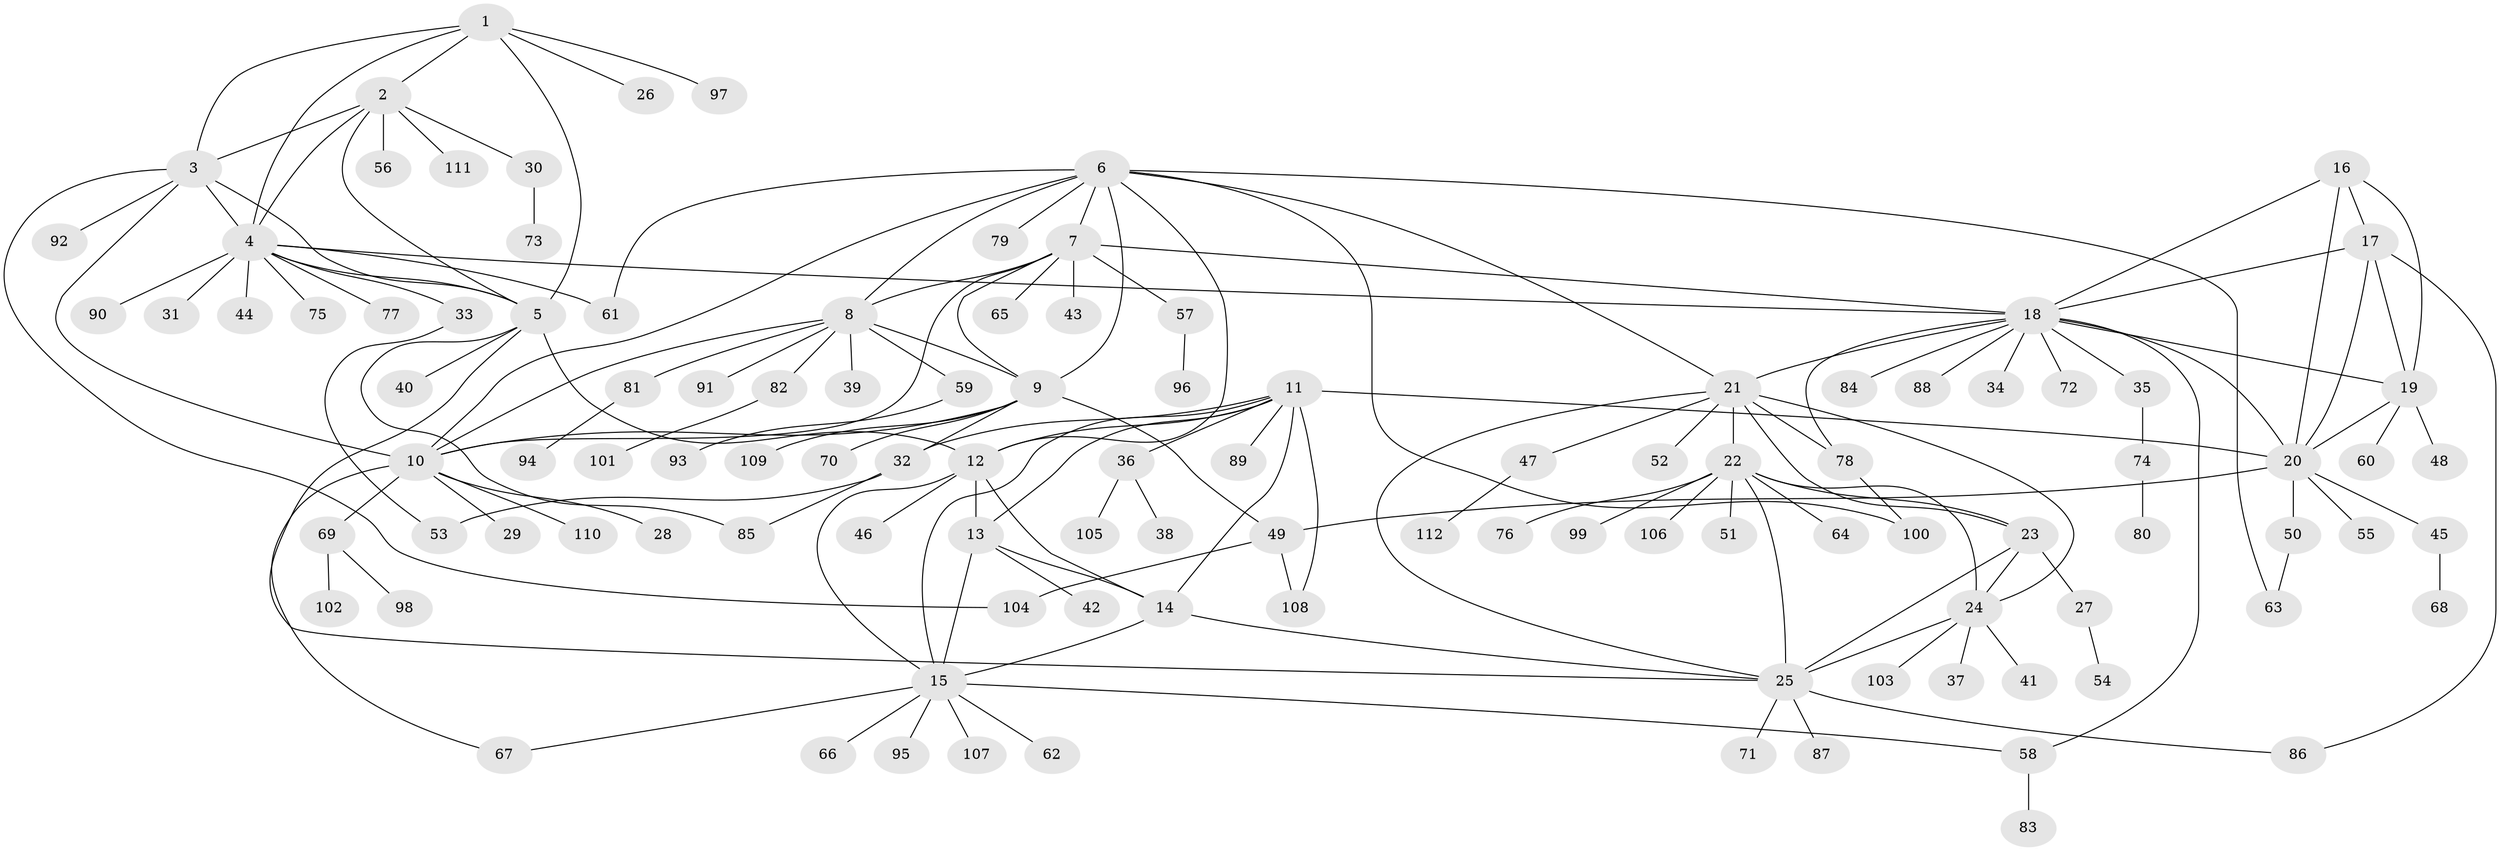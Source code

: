 // Generated by graph-tools (version 1.1) at 2025/55/03/09/25 04:55:27]
// undirected, 112 vertices, 160 edges
graph export_dot {
graph [start="1"]
  node [color=gray90,style=filled];
  1;
  2;
  3;
  4;
  5;
  6;
  7;
  8;
  9;
  10;
  11;
  12;
  13;
  14;
  15;
  16;
  17;
  18;
  19;
  20;
  21;
  22;
  23;
  24;
  25;
  26;
  27;
  28;
  29;
  30;
  31;
  32;
  33;
  34;
  35;
  36;
  37;
  38;
  39;
  40;
  41;
  42;
  43;
  44;
  45;
  46;
  47;
  48;
  49;
  50;
  51;
  52;
  53;
  54;
  55;
  56;
  57;
  58;
  59;
  60;
  61;
  62;
  63;
  64;
  65;
  66;
  67;
  68;
  69;
  70;
  71;
  72;
  73;
  74;
  75;
  76;
  77;
  78;
  79;
  80;
  81;
  82;
  83;
  84;
  85;
  86;
  87;
  88;
  89;
  90;
  91;
  92;
  93;
  94;
  95;
  96;
  97;
  98;
  99;
  100;
  101;
  102;
  103;
  104;
  105;
  106;
  107;
  108;
  109;
  110;
  111;
  112;
  1 -- 2;
  1 -- 3;
  1 -- 4;
  1 -- 5;
  1 -- 26;
  1 -- 97;
  2 -- 3;
  2 -- 4;
  2 -- 5;
  2 -- 30;
  2 -- 56;
  2 -- 111;
  3 -- 4;
  3 -- 5;
  3 -- 10;
  3 -- 92;
  3 -- 104;
  4 -- 5;
  4 -- 18;
  4 -- 31;
  4 -- 33;
  4 -- 44;
  4 -- 61;
  4 -- 75;
  4 -- 77;
  4 -- 90;
  5 -- 12;
  5 -- 25;
  5 -- 40;
  5 -- 85;
  6 -- 7;
  6 -- 8;
  6 -- 9;
  6 -- 10;
  6 -- 12;
  6 -- 21;
  6 -- 61;
  6 -- 63;
  6 -- 79;
  6 -- 100;
  7 -- 8;
  7 -- 9;
  7 -- 10;
  7 -- 18;
  7 -- 43;
  7 -- 57;
  7 -- 65;
  8 -- 9;
  8 -- 10;
  8 -- 39;
  8 -- 59;
  8 -- 81;
  8 -- 82;
  8 -- 91;
  9 -- 10;
  9 -- 32;
  9 -- 49;
  9 -- 70;
  9 -- 109;
  10 -- 28;
  10 -- 29;
  10 -- 67;
  10 -- 69;
  10 -- 110;
  11 -- 12;
  11 -- 13;
  11 -- 14;
  11 -- 15;
  11 -- 20;
  11 -- 32;
  11 -- 36;
  11 -- 89;
  11 -- 108;
  12 -- 13;
  12 -- 14;
  12 -- 15;
  12 -- 46;
  13 -- 14;
  13 -- 15;
  13 -- 42;
  14 -- 15;
  14 -- 25;
  15 -- 58;
  15 -- 62;
  15 -- 66;
  15 -- 67;
  15 -- 95;
  15 -- 107;
  16 -- 17;
  16 -- 18;
  16 -- 19;
  16 -- 20;
  17 -- 18;
  17 -- 19;
  17 -- 20;
  17 -- 86;
  18 -- 19;
  18 -- 20;
  18 -- 21;
  18 -- 34;
  18 -- 35;
  18 -- 58;
  18 -- 72;
  18 -- 78;
  18 -- 84;
  18 -- 88;
  19 -- 20;
  19 -- 48;
  19 -- 60;
  20 -- 45;
  20 -- 49;
  20 -- 50;
  20 -- 55;
  21 -- 22;
  21 -- 23;
  21 -- 24;
  21 -- 25;
  21 -- 47;
  21 -- 52;
  21 -- 78;
  22 -- 23;
  22 -- 24;
  22 -- 25;
  22 -- 51;
  22 -- 64;
  22 -- 76;
  22 -- 99;
  22 -- 106;
  23 -- 24;
  23 -- 25;
  23 -- 27;
  24 -- 25;
  24 -- 37;
  24 -- 41;
  24 -- 103;
  25 -- 71;
  25 -- 86;
  25 -- 87;
  27 -- 54;
  30 -- 73;
  32 -- 53;
  32 -- 85;
  33 -- 53;
  35 -- 74;
  36 -- 38;
  36 -- 105;
  45 -- 68;
  47 -- 112;
  49 -- 104;
  49 -- 108;
  50 -- 63;
  57 -- 96;
  58 -- 83;
  59 -- 93;
  69 -- 98;
  69 -- 102;
  74 -- 80;
  78 -- 100;
  81 -- 94;
  82 -- 101;
}
